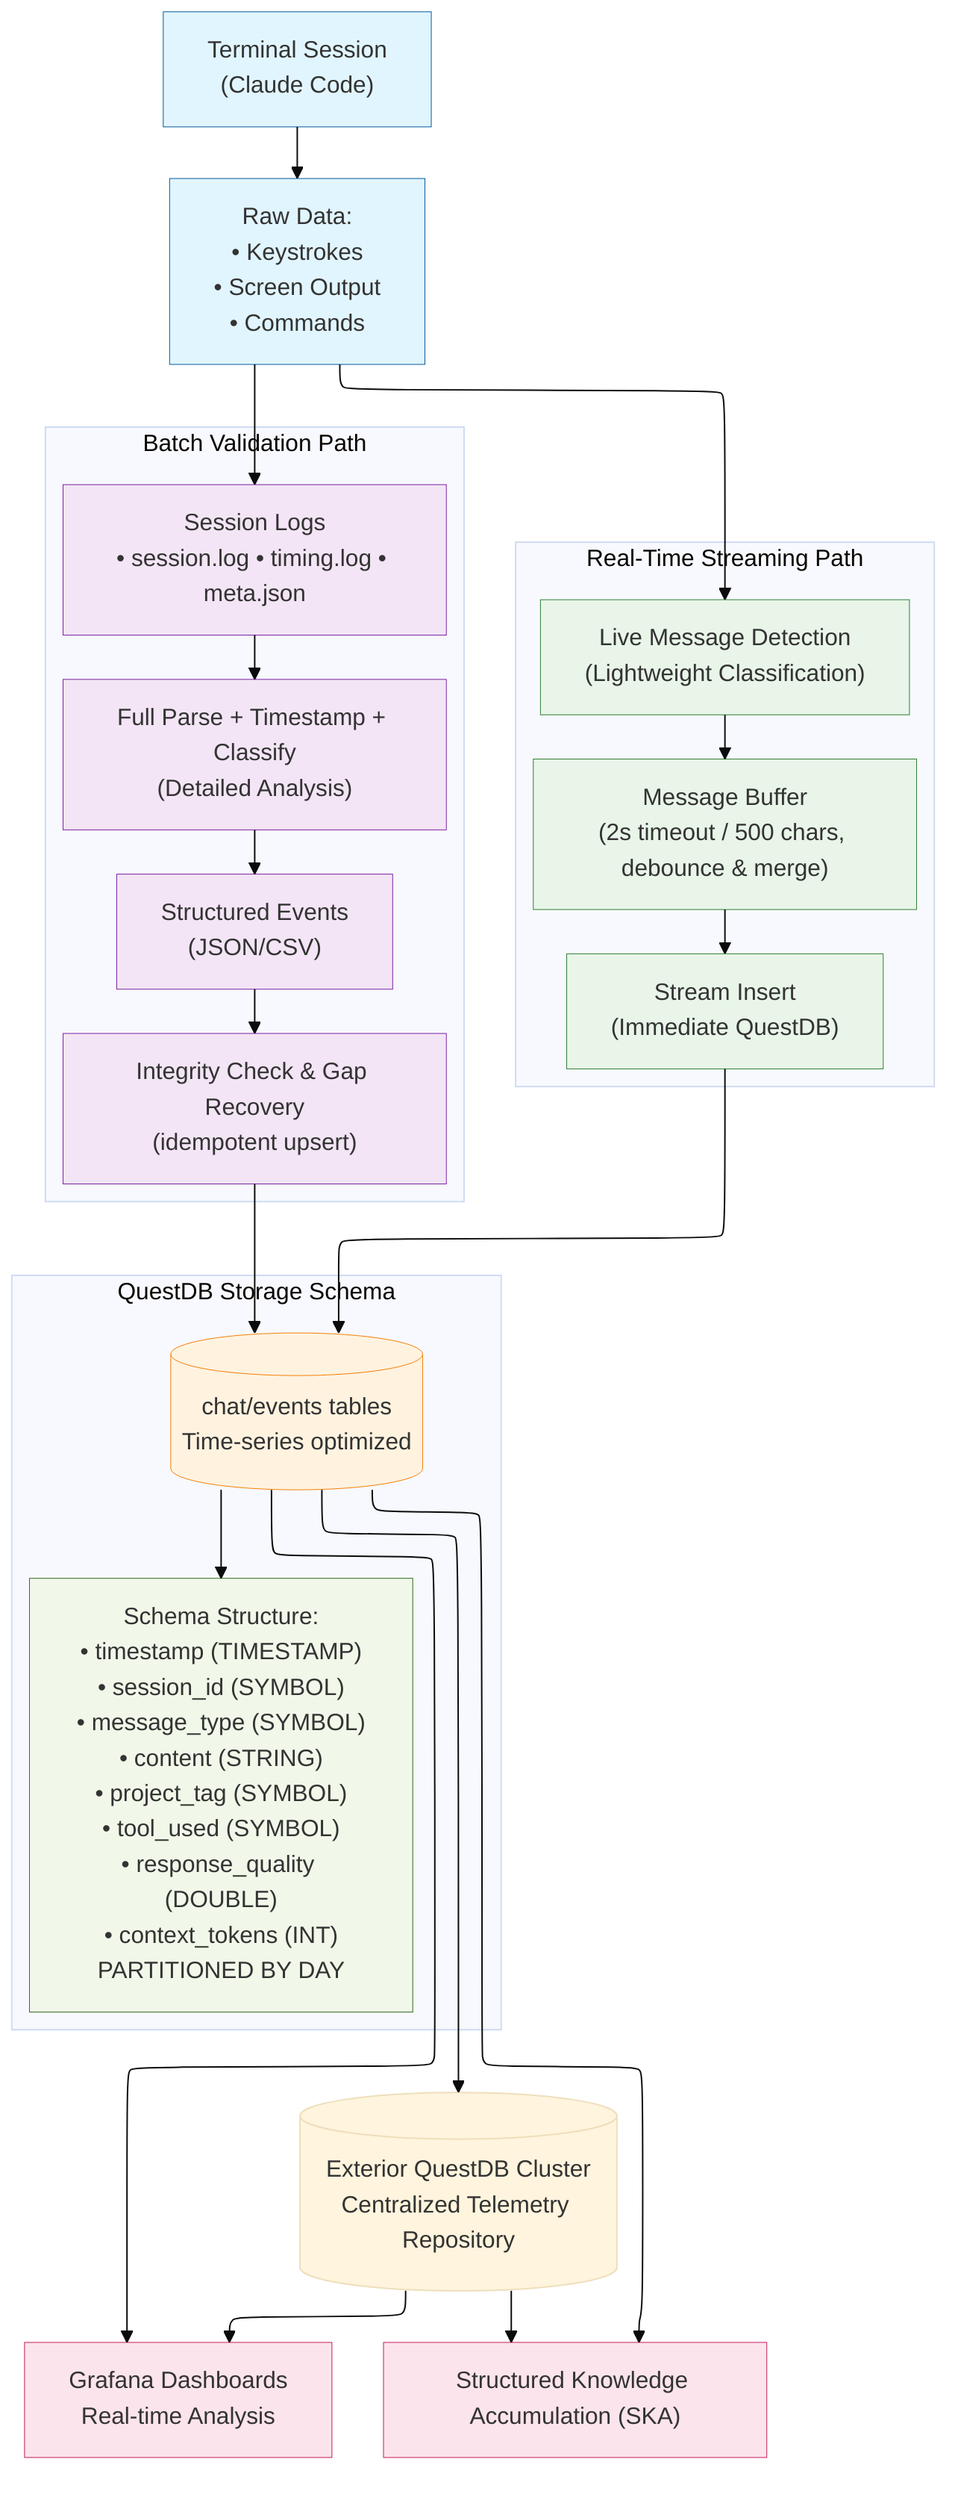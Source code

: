 ---
config:
  look: classic
  theme: base
  layout: elk
---
flowchart TD
    %% Input Layer
    terminal["Terminal Session<br/>(Claude Code)"]
    raw["Raw Data:<br/>• Keystrokes<br/>• Screen Output<br/>• Commands"]
    
    %% Dual Processing Paths
    subgraph "Real-Time Streaming Path"
        direction TB
        realtime_detect["Live Message Detection<br/>(Lightweight Classification)"]
        message_buffer["Message Buffer<br/>(2s timeout / 500 chars, debounce & merge)"]
        stream_insert["Stream Insert<br/>(Immediate QuestDB)"]
    end
    
    subgraph "Batch Validation Path"
        direction TB
        logs["Session Logs<br/>• session.log • timing.log • meta.json"]
        parser["Full Parse + Timestamp + Classify<br/>(Detailed Analysis)"]
        events["Structured Events<br/>(JSON/CSV)"]
        validate["Integrity Check & Gap Recovery<br/>(idempotent upsert)"]
    end
    
    %% Database Schema
    subgraph "QuestDB Storage Schema"
        direction TB
        questdb[("chat/events tables<br/>Time-series optimized")]
        schema["Schema Structure:<br/>• timestamp (TIMESTAMP)<br/>• session_id (SYMBOL)<br/>• message_type (SYMBOL)<br/>• content (STRING)<br/>• project_tag (SYMBOL)<br/>• tool_used (SYMBOL)<br/>• response_quality (DOUBLE)<br/>• context_tokens (INT)<br/>PARTITIONED BY DAY"]
    end
    
    %% Intelligence Layer
    grafana["Grafana Dashboards<br/>Real-time Analysis"]
    ska["Structured Knowledge Accumulation (SKA)"]
    
    %% Flow Connections
    terminal --> raw
    raw --> realtime_detect
    raw --> logs
    
    %% Real-time path
    realtime_detect --> message_buffer
    message_buffer --> stream_insert
    stream_insert --> questdb

    questdb --> extquestdb[("Exterior QuestDB Cluster<br/>Centralized Telemetry Repository")]
    extquestdb --> grafana
    extquestdb --> ska
    
    %% Batch validation path  
    logs --> parser
    parser --> events
    events --> validate
    validate --> questdb
    
    %% Schema connection
    questdb --> schema
    
    %% Intelligence layer
    questdb --> grafana
    questdb --> ska
    
    %% Styling
    classDef input fill:#e1f5fe,stroke:#01579b,stroke-width:0.5px
    classDef realtime fill:#e8f5e8,stroke:#2e7d32,stroke-width:0.5px
    classDef batch fill:#f3e5f5,stroke:#7b1fa2,stroke-width:0.5px
    classDef storage fill:#fff3e0,stroke:#f57c00,stroke-width:0.5px
    classDef schema fill:#f1f8e9,stroke:#33691e,stroke-width:0.5px
    classDef intelligence fill:#fce4ec,stroke:#c2185b,stroke-width:0.5px
    
    class terminal,raw input
    class realtime_detect,message_buffer,stream_insert realtime
    class logs,parser,events,validate batch
    class questdb storage
    class schema schema
    class grafana,ska intelligence